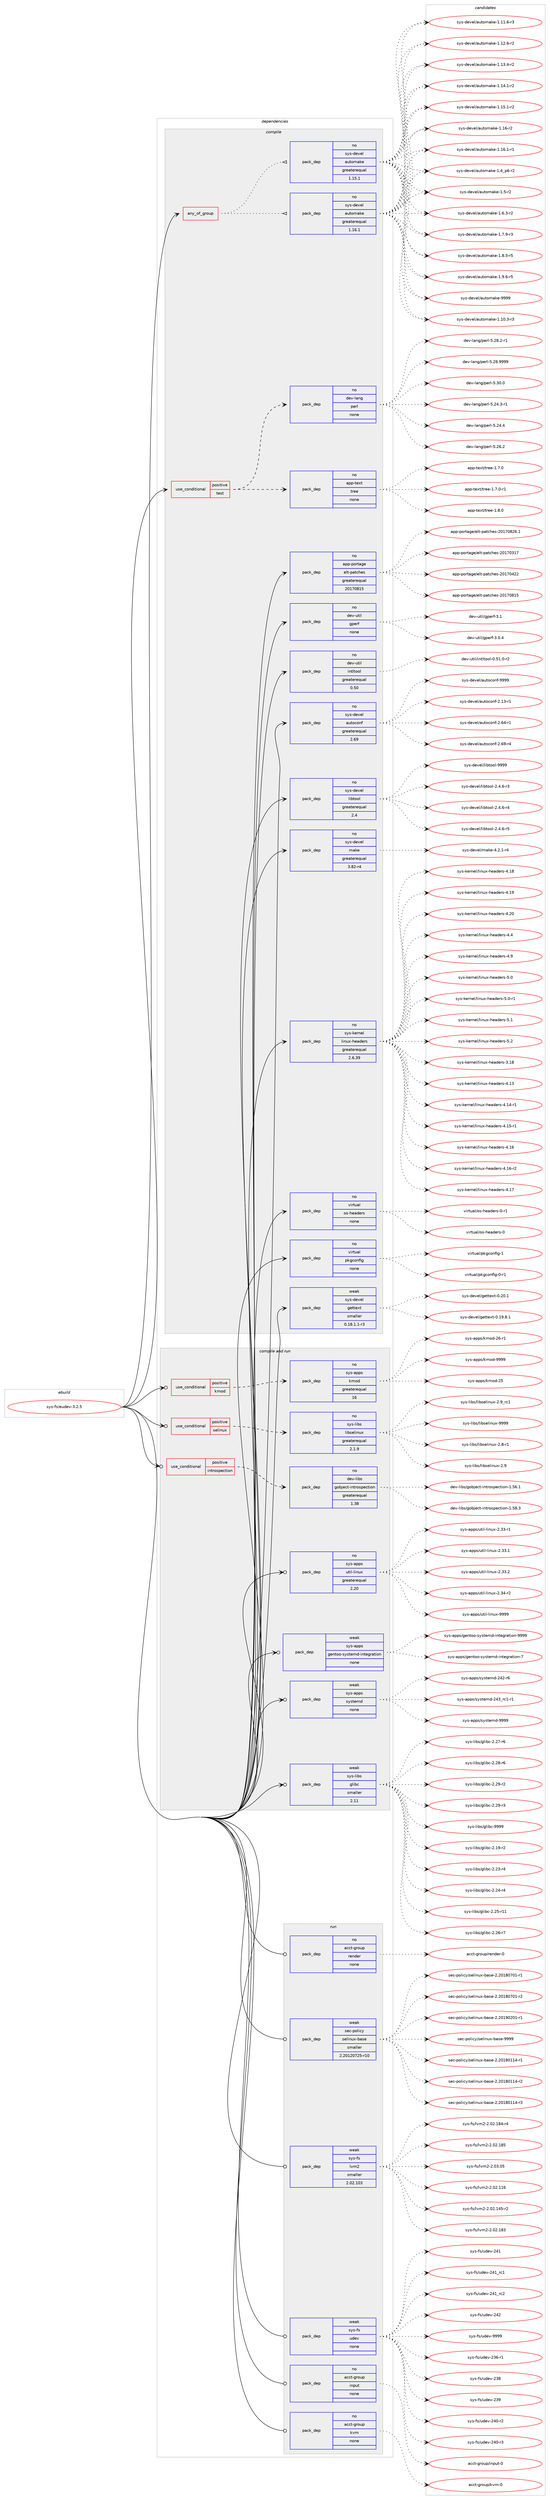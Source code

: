 digraph prolog {

# *************
# Graph options
# *************

newrank=true;
concentrate=true;
compound=true;
graph [rankdir=LR,fontname=Helvetica,fontsize=10,ranksep=1.5];#, ranksep=2.5, nodesep=0.2];
edge  [arrowhead=vee];
node  [fontname=Helvetica,fontsize=10];

# **********
# The ebuild
# **********

subgraph cluster_leftcol {
color=gray;
rank=same;
label=<<i>ebuild</i>>;
id [label="sys-fs/eudev-3.2.5", color=red, width=4, href="../sys-fs/eudev-3.2.5.svg"];
}

# ****************
# The dependencies
# ****************

subgraph cluster_midcol {
color=gray;
label=<<i>dependencies</i>>;
subgraph cluster_compile {
fillcolor="#eeeeee";
style=filled;
label=<<i>compile</i>>;
subgraph any12 {
dependency1023 [label=<<TABLE BORDER="0" CELLBORDER="1" CELLSPACING="0" CELLPADDING="4"><TR><TD CELLPADDING="10">any_of_group</TD></TR></TABLE>>, shape=none, color=red];subgraph pack772 {
dependency1024 [label=<<TABLE BORDER="0" CELLBORDER="1" CELLSPACING="0" CELLPADDING="4" WIDTH="220"><TR><TD ROWSPAN="6" CELLPADDING="30">pack_dep</TD></TR><TR><TD WIDTH="110">no</TD></TR><TR><TD>sys-devel</TD></TR><TR><TD>automake</TD></TR><TR><TD>greaterequal</TD></TR><TR><TD>1.16.1</TD></TR></TABLE>>, shape=none, color=blue];
}
dependency1023:e -> dependency1024:w [weight=20,style="dotted",arrowhead="oinv"];
subgraph pack773 {
dependency1025 [label=<<TABLE BORDER="0" CELLBORDER="1" CELLSPACING="0" CELLPADDING="4" WIDTH="220"><TR><TD ROWSPAN="6" CELLPADDING="30">pack_dep</TD></TR><TR><TD WIDTH="110">no</TD></TR><TR><TD>sys-devel</TD></TR><TR><TD>automake</TD></TR><TR><TD>greaterequal</TD></TR><TR><TD>1.15.1</TD></TR></TABLE>>, shape=none, color=blue];
}
dependency1023:e -> dependency1025:w [weight=20,style="dotted",arrowhead="oinv"];
}
id:e -> dependency1023:w [weight=20,style="solid",arrowhead="vee"];
subgraph cond240 {
dependency1026 [label=<<TABLE BORDER="0" CELLBORDER="1" CELLSPACING="0" CELLPADDING="4"><TR><TD ROWSPAN="3" CELLPADDING="10">use_conditional</TD></TR><TR><TD>positive</TD></TR><TR><TD>test</TD></TR></TABLE>>, shape=none, color=red];
subgraph pack774 {
dependency1027 [label=<<TABLE BORDER="0" CELLBORDER="1" CELLSPACING="0" CELLPADDING="4" WIDTH="220"><TR><TD ROWSPAN="6" CELLPADDING="30">pack_dep</TD></TR><TR><TD WIDTH="110">no</TD></TR><TR><TD>app-text</TD></TR><TR><TD>tree</TD></TR><TR><TD>none</TD></TR><TR><TD></TD></TR></TABLE>>, shape=none, color=blue];
}
dependency1026:e -> dependency1027:w [weight=20,style="dashed",arrowhead="vee"];
subgraph pack775 {
dependency1028 [label=<<TABLE BORDER="0" CELLBORDER="1" CELLSPACING="0" CELLPADDING="4" WIDTH="220"><TR><TD ROWSPAN="6" CELLPADDING="30">pack_dep</TD></TR><TR><TD WIDTH="110">no</TD></TR><TR><TD>dev-lang</TD></TR><TR><TD>perl</TD></TR><TR><TD>none</TD></TR><TR><TD></TD></TR></TABLE>>, shape=none, color=blue];
}
dependency1026:e -> dependency1028:w [weight=20,style="dashed",arrowhead="vee"];
}
id:e -> dependency1026:w [weight=20,style="solid",arrowhead="vee"];
subgraph pack776 {
dependency1029 [label=<<TABLE BORDER="0" CELLBORDER="1" CELLSPACING="0" CELLPADDING="4" WIDTH="220"><TR><TD ROWSPAN="6" CELLPADDING="30">pack_dep</TD></TR><TR><TD WIDTH="110">no</TD></TR><TR><TD>app-portage</TD></TR><TR><TD>elt-patches</TD></TR><TR><TD>greaterequal</TD></TR><TR><TD>20170815</TD></TR></TABLE>>, shape=none, color=blue];
}
id:e -> dependency1029:w [weight=20,style="solid",arrowhead="vee"];
subgraph pack777 {
dependency1030 [label=<<TABLE BORDER="0" CELLBORDER="1" CELLSPACING="0" CELLPADDING="4" WIDTH="220"><TR><TD ROWSPAN="6" CELLPADDING="30">pack_dep</TD></TR><TR><TD WIDTH="110">no</TD></TR><TR><TD>dev-util</TD></TR><TR><TD>gperf</TD></TR><TR><TD>none</TD></TR><TR><TD></TD></TR></TABLE>>, shape=none, color=blue];
}
id:e -> dependency1030:w [weight=20,style="solid",arrowhead="vee"];
subgraph pack778 {
dependency1031 [label=<<TABLE BORDER="0" CELLBORDER="1" CELLSPACING="0" CELLPADDING="4" WIDTH="220"><TR><TD ROWSPAN="6" CELLPADDING="30">pack_dep</TD></TR><TR><TD WIDTH="110">no</TD></TR><TR><TD>dev-util</TD></TR><TR><TD>intltool</TD></TR><TR><TD>greaterequal</TD></TR><TR><TD>0.50</TD></TR></TABLE>>, shape=none, color=blue];
}
id:e -> dependency1031:w [weight=20,style="solid",arrowhead="vee"];
subgraph pack779 {
dependency1032 [label=<<TABLE BORDER="0" CELLBORDER="1" CELLSPACING="0" CELLPADDING="4" WIDTH="220"><TR><TD ROWSPAN="6" CELLPADDING="30">pack_dep</TD></TR><TR><TD WIDTH="110">no</TD></TR><TR><TD>sys-devel</TD></TR><TR><TD>autoconf</TD></TR><TR><TD>greaterequal</TD></TR><TR><TD>2.69</TD></TR></TABLE>>, shape=none, color=blue];
}
id:e -> dependency1032:w [weight=20,style="solid",arrowhead="vee"];
subgraph pack780 {
dependency1033 [label=<<TABLE BORDER="0" CELLBORDER="1" CELLSPACING="0" CELLPADDING="4" WIDTH="220"><TR><TD ROWSPAN="6" CELLPADDING="30">pack_dep</TD></TR><TR><TD WIDTH="110">no</TD></TR><TR><TD>sys-devel</TD></TR><TR><TD>libtool</TD></TR><TR><TD>greaterequal</TD></TR><TR><TD>2.4</TD></TR></TABLE>>, shape=none, color=blue];
}
id:e -> dependency1033:w [weight=20,style="solid",arrowhead="vee"];
subgraph pack781 {
dependency1034 [label=<<TABLE BORDER="0" CELLBORDER="1" CELLSPACING="0" CELLPADDING="4" WIDTH="220"><TR><TD ROWSPAN="6" CELLPADDING="30">pack_dep</TD></TR><TR><TD WIDTH="110">no</TD></TR><TR><TD>sys-devel</TD></TR><TR><TD>make</TD></TR><TR><TD>greaterequal</TD></TR><TR><TD>3.82-r4</TD></TR></TABLE>>, shape=none, color=blue];
}
id:e -> dependency1034:w [weight=20,style="solid",arrowhead="vee"];
subgraph pack782 {
dependency1035 [label=<<TABLE BORDER="0" CELLBORDER="1" CELLSPACING="0" CELLPADDING="4" WIDTH="220"><TR><TD ROWSPAN="6" CELLPADDING="30">pack_dep</TD></TR><TR><TD WIDTH="110">no</TD></TR><TR><TD>sys-kernel</TD></TR><TR><TD>linux-headers</TD></TR><TR><TD>greaterequal</TD></TR><TR><TD>2.6.39</TD></TR></TABLE>>, shape=none, color=blue];
}
id:e -> dependency1035:w [weight=20,style="solid",arrowhead="vee"];
subgraph pack783 {
dependency1036 [label=<<TABLE BORDER="0" CELLBORDER="1" CELLSPACING="0" CELLPADDING="4" WIDTH="220"><TR><TD ROWSPAN="6" CELLPADDING="30">pack_dep</TD></TR><TR><TD WIDTH="110">no</TD></TR><TR><TD>virtual</TD></TR><TR><TD>os-headers</TD></TR><TR><TD>none</TD></TR><TR><TD></TD></TR></TABLE>>, shape=none, color=blue];
}
id:e -> dependency1036:w [weight=20,style="solid",arrowhead="vee"];
subgraph pack784 {
dependency1037 [label=<<TABLE BORDER="0" CELLBORDER="1" CELLSPACING="0" CELLPADDING="4" WIDTH="220"><TR><TD ROWSPAN="6" CELLPADDING="30">pack_dep</TD></TR><TR><TD WIDTH="110">no</TD></TR><TR><TD>virtual</TD></TR><TR><TD>pkgconfig</TD></TR><TR><TD>none</TD></TR><TR><TD></TD></TR></TABLE>>, shape=none, color=blue];
}
id:e -> dependency1037:w [weight=20,style="solid",arrowhead="vee"];
subgraph pack785 {
dependency1038 [label=<<TABLE BORDER="0" CELLBORDER="1" CELLSPACING="0" CELLPADDING="4" WIDTH="220"><TR><TD ROWSPAN="6" CELLPADDING="30">pack_dep</TD></TR><TR><TD WIDTH="110">weak</TD></TR><TR><TD>sys-devel</TD></TR><TR><TD>gettext</TD></TR><TR><TD>smaller</TD></TR><TR><TD>0.18.1.1-r3</TD></TR></TABLE>>, shape=none, color=blue];
}
id:e -> dependency1038:w [weight=20,style="solid",arrowhead="vee"];
}
subgraph cluster_compileandrun {
fillcolor="#eeeeee";
style=filled;
label=<<i>compile and run</i>>;
subgraph cond241 {
dependency1039 [label=<<TABLE BORDER="0" CELLBORDER="1" CELLSPACING="0" CELLPADDING="4"><TR><TD ROWSPAN="3" CELLPADDING="10">use_conditional</TD></TR><TR><TD>positive</TD></TR><TR><TD>introspection</TD></TR></TABLE>>, shape=none, color=red];
subgraph pack786 {
dependency1040 [label=<<TABLE BORDER="0" CELLBORDER="1" CELLSPACING="0" CELLPADDING="4" WIDTH="220"><TR><TD ROWSPAN="6" CELLPADDING="30">pack_dep</TD></TR><TR><TD WIDTH="110">no</TD></TR><TR><TD>dev-libs</TD></TR><TR><TD>gobject-introspection</TD></TR><TR><TD>greaterequal</TD></TR><TR><TD>1.38</TD></TR></TABLE>>, shape=none, color=blue];
}
dependency1039:e -> dependency1040:w [weight=20,style="dashed",arrowhead="vee"];
}
id:e -> dependency1039:w [weight=20,style="solid",arrowhead="odotvee"];
subgraph cond242 {
dependency1041 [label=<<TABLE BORDER="0" CELLBORDER="1" CELLSPACING="0" CELLPADDING="4"><TR><TD ROWSPAN="3" CELLPADDING="10">use_conditional</TD></TR><TR><TD>positive</TD></TR><TR><TD>kmod</TD></TR></TABLE>>, shape=none, color=red];
subgraph pack787 {
dependency1042 [label=<<TABLE BORDER="0" CELLBORDER="1" CELLSPACING="0" CELLPADDING="4" WIDTH="220"><TR><TD ROWSPAN="6" CELLPADDING="30">pack_dep</TD></TR><TR><TD WIDTH="110">no</TD></TR><TR><TD>sys-apps</TD></TR><TR><TD>kmod</TD></TR><TR><TD>greaterequal</TD></TR><TR><TD>16</TD></TR></TABLE>>, shape=none, color=blue];
}
dependency1041:e -> dependency1042:w [weight=20,style="dashed",arrowhead="vee"];
}
id:e -> dependency1041:w [weight=20,style="solid",arrowhead="odotvee"];
subgraph cond243 {
dependency1043 [label=<<TABLE BORDER="0" CELLBORDER="1" CELLSPACING="0" CELLPADDING="4"><TR><TD ROWSPAN="3" CELLPADDING="10">use_conditional</TD></TR><TR><TD>positive</TD></TR><TR><TD>selinux</TD></TR></TABLE>>, shape=none, color=red];
subgraph pack788 {
dependency1044 [label=<<TABLE BORDER="0" CELLBORDER="1" CELLSPACING="0" CELLPADDING="4" WIDTH="220"><TR><TD ROWSPAN="6" CELLPADDING="30">pack_dep</TD></TR><TR><TD WIDTH="110">no</TD></TR><TR><TD>sys-libs</TD></TR><TR><TD>libselinux</TD></TR><TR><TD>greaterequal</TD></TR><TR><TD>2.1.9</TD></TR></TABLE>>, shape=none, color=blue];
}
dependency1043:e -> dependency1044:w [weight=20,style="dashed",arrowhead="vee"];
}
id:e -> dependency1043:w [weight=20,style="solid",arrowhead="odotvee"];
subgraph pack789 {
dependency1045 [label=<<TABLE BORDER="0" CELLBORDER="1" CELLSPACING="0" CELLPADDING="4" WIDTH="220"><TR><TD ROWSPAN="6" CELLPADDING="30">pack_dep</TD></TR><TR><TD WIDTH="110">no</TD></TR><TR><TD>sys-apps</TD></TR><TR><TD>util-linux</TD></TR><TR><TD>greaterequal</TD></TR><TR><TD>2.20</TD></TR></TABLE>>, shape=none, color=blue];
}
id:e -> dependency1045:w [weight=20,style="solid",arrowhead="odotvee"];
subgraph pack790 {
dependency1046 [label=<<TABLE BORDER="0" CELLBORDER="1" CELLSPACING="0" CELLPADDING="4" WIDTH="220"><TR><TD ROWSPAN="6" CELLPADDING="30">pack_dep</TD></TR><TR><TD WIDTH="110">weak</TD></TR><TR><TD>sys-apps</TD></TR><TR><TD>gentoo-systemd-integration</TD></TR><TR><TD>none</TD></TR><TR><TD></TD></TR></TABLE>>, shape=none, color=blue];
}
id:e -> dependency1046:w [weight=20,style="solid",arrowhead="odotvee"];
subgraph pack791 {
dependency1047 [label=<<TABLE BORDER="0" CELLBORDER="1" CELLSPACING="0" CELLPADDING="4" WIDTH="220"><TR><TD ROWSPAN="6" CELLPADDING="30">pack_dep</TD></TR><TR><TD WIDTH="110">weak</TD></TR><TR><TD>sys-apps</TD></TR><TR><TD>systemd</TD></TR><TR><TD>none</TD></TR><TR><TD></TD></TR></TABLE>>, shape=none, color=blue];
}
id:e -> dependency1047:w [weight=20,style="solid",arrowhead="odotvee"];
subgraph pack792 {
dependency1048 [label=<<TABLE BORDER="0" CELLBORDER="1" CELLSPACING="0" CELLPADDING="4" WIDTH="220"><TR><TD ROWSPAN="6" CELLPADDING="30">pack_dep</TD></TR><TR><TD WIDTH="110">weak</TD></TR><TR><TD>sys-libs</TD></TR><TR><TD>glibc</TD></TR><TR><TD>smaller</TD></TR><TR><TD>2.11</TD></TR></TABLE>>, shape=none, color=blue];
}
id:e -> dependency1048:w [weight=20,style="solid",arrowhead="odotvee"];
}
subgraph cluster_run {
fillcolor="#eeeeee";
style=filled;
label=<<i>run</i>>;
subgraph pack793 {
dependency1049 [label=<<TABLE BORDER="0" CELLBORDER="1" CELLSPACING="0" CELLPADDING="4" WIDTH="220"><TR><TD ROWSPAN="6" CELLPADDING="30">pack_dep</TD></TR><TR><TD WIDTH="110">no</TD></TR><TR><TD>acct-group</TD></TR><TR><TD>input</TD></TR><TR><TD>none</TD></TR><TR><TD></TD></TR></TABLE>>, shape=none, color=blue];
}
id:e -> dependency1049:w [weight=20,style="solid",arrowhead="odot"];
subgraph pack794 {
dependency1050 [label=<<TABLE BORDER="0" CELLBORDER="1" CELLSPACING="0" CELLPADDING="4" WIDTH="220"><TR><TD ROWSPAN="6" CELLPADDING="30">pack_dep</TD></TR><TR><TD WIDTH="110">no</TD></TR><TR><TD>acct-group</TD></TR><TR><TD>kvm</TD></TR><TR><TD>none</TD></TR><TR><TD></TD></TR></TABLE>>, shape=none, color=blue];
}
id:e -> dependency1050:w [weight=20,style="solid",arrowhead="odot"];
subgraph pack795 {
dependency1051 [label=<<TABLE BORDER="0" CELLBORDER="1" CELLSPACING="0" CELLPADDING="4" WIDTH="220"><TR><TD ROWSPAN="6" CELLPADDING="30">pack_dep</TD></TR><TR><TD WIDTH="110">no</TD></TR><TR><TD>acct-group</TD></TR><TR><TD>render</TD></TR><TR><TD>none</TD></TR><TR><TD></TD></TR></TABLE>>, shape=none, color=blue];
}
id:e -> dependency1051:w [weight=20,style="solid",arrowhead="odot"];
subgraph pack796 {
dependency1052 [label=<<TABLE BORDER="0" CELLBORDER="1" CELLSPACING="0" CELLPADDING="4" WIDTH="220"><TR><TD ROWSPAN="6" CELLPADDING="30">pack_dep</TD></TR><TR><TD WIDTH="110">weak</TD></TR><TR><TD>sec-policy</TD></TR><TR><TD>selinux-base</TD></TR><TR><TD>smaller</TD></TR><TR><TD>2.20120725-r10</TD></TR></TABLE>>, shape=none, color=blue];
}
id:e -> dependency1052:w [weight=20,style="solid",arrowhead="odot"];
subgraph pack797 {
dependency1053 [label=<<TABLE BORDER="0" CELLBORDER="1" CELLSPACING="0" CELLPADDING="4" WIDTH="220"><TR><TD ROWSPAN="6" CELLPADDING="30">pack_dep</TD></TR><TR><TD WIDTH="110">weak</TD></TR><TR><TD>sys-fs</TD></TR><TR><TD>lvm2</TD></TR><TR><TD>smaller</TD></TR><TR><TD>2.02.103</TD></TR></TABLE>>, shape=none, color=blue];
}
id:e -> dependency1053:w [weight=20,style="solid",arrowhead="odot"];
subgraph pack798 {
dependency1054 [label=<<TABLE BORDER="0" CELLBORDER="1" CELLSPACING="0" CELLPADDING="4" WIDTH="220"><TR><TD ROWSPAN="6" CELLPADDING="30">pack_dep</TD></TR><TR><TD WIDTH="110">weak</TD></TR><TR><TD>sys-fs</TD></TR><TR><TD>udev</TD></TR><TR><TD>none</TD></TR><TR><TD></TD></TR></TABLE>>, shape=none, color=blue];
}
id:e -> dependency1054:w [weight=20,style="solid",arrowhead="odot"];
}
}

# **************
# The candidates
# **************

subgraph cluster_choices {
rank=same;
color=gray;
label=<<i>candidates</i>>;

subgraph choice772 {
color=black;
nodesep=1;
choice11512111545100101118101108479711711611110997107101454946494846514511451 [label="sys-devel/automake-1.10.3-r3", color=red, width=4,href="../sys-devel/automake-1.10.3-r3.svg"];
choice11512111545100101118101108479711711611110997107101454946494946544511451 [label="sys-devel/automake-1.11.6-r3", color=red, width=4,href="../sys-devel/automake-1.11.6-r3.svg"];
choice11512111545100101118101108479711711611110997107101454946495046544511450 [label="sys-devel/automake-1.12.6-r2", color=red, width=4,href="../sys-devel/automake-1.12.6-r2.svg"];
choice11512111545100101118101108479711711611110997107101454946495146524511450 [label="sys-devel/automake-1.13.4-r2", color=red, width=4,href="../sys-devel/automake-1.13.4-r2.svg"];
choice11512111545100101118101108479711711611110997107101454946495246494511450 [label="sys-devel/automake-1.14.1-r2", color=red, width=4,href="../sys-devel/automake-1.14.1-r2.svg"];
choice11512111545100101118101108479711711611110997107101454946495346494511450 [label="sys-devel/automake-1.15.1-r2", color=red, width=4,href="../sys-devel/automake-1.15.1-r2.svg"];
choice1151211154510010111810110847971171161111099710710145494649544511450 [label="sys-devel/automake-1.16-r2", color=red, width=4,href="../sys-devel/automake-1.16-r2.svg"];
choice11512111545100101118101108479711711611110997107101454946495446494511449 [label="sys-devel/automake-1.16.1-r1", color=red, width=4,href="../sys-devel/automake-1.16.1-r1.svg"];
choice115121115451001011181011084797117116111109971071014549465295112544511450 [label="sys-devel/automake-1.4_p6-r2", color=red, width=4,href="../sys-devel/automake-1.4_p6-r2.svg"];
choice11512111545100101118101108479711711611110997107101454946534511450 [label="sys-devel/automake-1.5-r2", color=red, width=4,href="../sys-devel/automake-1.5-r2.svg"];
choice115121115451001011181011084797117116111109971071014549465446514511450 [label="sys-devel/automake-1.6.3-r2", color=red, width=4,href="../sys-devel/automake-1.6.3-r2.svg"];
choice115121115451001011181011084797117116111109971071014549465546574511451 [label="sys-devel/automake-1.7.9-r3", color=red, width=4,href="../sys-devel/automake-1.7.9-r3.svg"];
choice115121115451001011181011084797117116111109971071014549465646534511453 [label="sys-devel/automake-1.8.5-r5", color=red, width=4,href="../sys-devel/automake-1.8.5-r5.svg"];
choice115121115451001011181011084797117116111109971071014549465746544511453 [label="sys-devel/automake-1.9.6-r5", color=red, width=4,href="../sys-devel/automake-1.9.6-r5.svg"];
choice115121115451001011181011084797117116111109971071014557575757 [label="sys-devel/automake-9999", color=red, width=4,href="../sys-devel/automake-9999.svg"];
dependency1024:e -> choice11512111545100101118101108479711711611110997107101454946494846514511451:w [style=dotted,weight="100"];
dependency1024:e -> choice11512111545100101118101108479711711611110997107101454946494946544511451:w [style=dotted,weight="100"];
dependency1024:e -> choice11512111545100101118101108479711711611110997107101454946495046544511450:w [style=dotted,weight="100"];
dependency1024:e -> choice11512111545100101118101108479711711611110997107101454946495146524511450:w [style=dotted,weight="100"];
dependency1024:e -> choice11512111545100101118101108479711711611110997107101454946495246494511450:w [style=dotted,weight="100"];
dependency1024:e -> choice11512111545100101118101108479711711611110997107101454946495346494511450:w [style=dotted,weight="100"];
dependency1024:e -> choice1151211154510010111810110847971171161111099710710145494649544511450:w [style=dotted,weight="100"];
dependency1024:e -> choice11512111545100101118101108479711711611110997107101454946495446494511449:w [style=dotted,weight="100"];
dependency1024:e -> choice115121115451001011181011084797117116111109971071014549465295112544511450:w [style=dotted,weight="100"];
dependency1024:e -> choice11512111545100101118101108479711711611110997107101454946534511450:w [style=dotted,weight="100"];
dependency1024:e -> choice115121115451001011181011084797117116111109971071014549465446514511450:w [style=dotted,weight="100"];
dependency1024:e -> choice115121115451001011181011084797117116111109971071014549465546574511451:w [style=dotted,weight="100"];
dependency1024:e -> choice115121115451001011181011084797117116111109971071014549465646534511453:w [style=dotted,weight="100"];
dependency1024:e -> choice115121115451001011181011084797117116111109971071014549465746544511453:w [style=dotted,weight="100"];
dependency1024:e -> choice115121115451001011181011084797117116111109971071014557575757:w [style=dotted,weight="100"];
}
subgraph choice773 {
color=black;
nodesep=1;
choice11512111545100101118101108479711711611110997107101454946494846514511451 [label="sys-devel/automake-1.10.3-r3", color=red, width=4,href="../sys-devel/automake-1.10.3-r3.svg"];
choice11512111545100101118101108479711711611110997107101454946494946544511451 [label="sys-devel/automake-1.11.6-r3", color=red, width=4,href="../sys-devel/automake-1.11.6-r3.svg"];
choice11512111545100101118101108479711711611110997107101454946495046544511450 [label="sys-devel/automake-1.12.6-r2", color=red, width=4,href="../sys-devel/automake-1.12.6-r2.svg"];
choice11512111545100101118101108479711711611110997107101454946495146524511450 [label="sys-devel/automake-1.13.4-r2", color=red, width=4,href="../sys-devel/automake-1.13.4-r2.svg"];
choice11512111545100101118101108479711711611110997107101454946495246494511450 [label="sys-devel/automake-1.14.1-r2", color=red, width=4,href="../sys-devel/automake-1.14.1-r2.svg"];
choice11512111545100101118101108479711711611110997107101454946495346494511450 [label="sys-devel/automake-1.15.1-r2", color=red, width=4,href="../sys-devel/automake-1.15.1-r2.svg"];
choice1151211154510010111810110847971171161111099710710145494649544511450 [label="sys-devel/automake-1.16-r2", color=red, width=4,href="../sys-devel/automake-1.16-r2.svg"];
choice11512111545100101118101108479711711611110997107101454946495446494511449 [label="sys-devel/automake-1.16.1-r1", color=red, width=4,href="../sys-devel/automake-1.16.1-r1.svg"];
choice115121115451001011181011084797117116111109971071014549465295112544511450 [label="sys-devel/automake-1.4_p6-r2", color=red, width=4,href="../sys-devel/automake-1.4_p6-r2.svg"];
choice11512111545100101118101108479711711611110997107101454946534511450 [label="sys-devel/automake-1.5-r2", color=red, width=4,href="../sys-devel/automake-1.5-r2.svg"];
choice115121115451001011181011084797117116111109971071014549465446514511450 [label="sys-devel/automake-1.6.3-r2", color=red, width=4,href="../sys-devel/automake-1.6.3-r2.svg"];
choice115121115451001011181011084797117116111109971071014549465546574511451 [label="sys-devel/automake-1.7.9-r3", color=red, width=4,href="../sys-devel/automake-1.7.9-r3.svg"];
choice115121115451001011181011084797117116111109971071014549465646534511453 [label="sys-devel/automake-1.8.5-r5", color=red, width=4,href="../sys-devel/automake-1.8.5-r5.svg"];
choice115121115451001011181011084797117116111109971071014549465746544511453 [label="sys-devel/automake-1.9.6-r5", color=red, width=4,href="../sys-devel/automake-1.9.6-r5.svg"];
choice115121115451001011181011084797117116111109971071014557575757 [label="sys-devel/automake-9999", color=red, width=4,href="../sys-devel/automake-9999.svg"];
dependency1025:e -> choice11512111545100101118101108479711711611110997107101454946494846514511451:w [style=dotted,weight="100"];
dependency1025:e -> choice11512111545100101118101108479711711611110997107101454946494946544511451:w [style=dotted,weight="100"];
dependency1025:e -> choice11512111545100101118101108479711711611110997107101454946495046544511450:w [style=dotted,weight="100"];
dependency1025:e -> choice11512111545100101118101108479711711611110997107101454946495146524511450:w [style=dotted,weight="100"];
dependency1025:e -> choice11512111545100101118101108479711711611110997107101454946495246494511450:w [style=dotted,weight="100"];
dependency1025:e -> choice11512111545100101118101108479711711611110997107101454946495346494511450:w [style=dotted,weight="100"];
dependency1025:e -> choice1151211154510010111810110847971171161111099710710145494649544511450:w [style=dotted,weight="100"];
dependency1025:e -> choice11512111545100101118101108479711711611110997107101454946495446494511449:w [style=dotted,weight="100"];
dependency1025:e -> choice115121115451001011181011084797117116111109971071014549465295112544511450:w [style=dotted,weight="100"];
dependency1025:e -> choice11512111545100101118101108479711711611110997107101454946534511450:w [style=dotted,weight="100"];
dependency1025:e -> choice115121115451001011181011084797117116111109971071014549465446514511450:w [style=dotted,weight="100"];
dependency1025:e -> choice115121115451001011181011084797117116111109971071014549465546574511451:w [style=dotted,weight="100"];
dependency1025:e -> choice115121115451001011181011084797117116111109971071014549465646534511453:w [style=dotted,weight="100"];
dependency1025:e -> choice115121115451001011181011084797117116111109971071014549465746544511453:w [style=dotted,weight="100"];
dependency1025:e -> choice115121115451001011181011084797117116111109971071014557575757:w [style=dotted,weight="100"];
}
subgraph choice774 {
color=black;
nodesep=1;
choice971121124511610112011647116114101101454946554648 [label="app-text/tree-1.7.0", color=red, width=4,href="../app-text/tree-1.7.0.svg"];
choice9711211245116101120116471161141011014549465546484511449 [label="app-text/tree-1.7.0-r1", color=red, width=4,href="../app-text/tree-1.7.0-r1.svg"];
choice971121124511610112011647116114101101454946564648 [label="app-text/tree-1.8.0", color=red, width=4,href="../app-text/tree-1.8.0.svg"];
dependency1027:e -> choice971121124511610112011647116114101101454946554648:w [style=dotted,weight="100"];
dependency1027:e -> choice9711211245116101120116471161141011014549465546484511449:w [style=dotted,weight="100"];
dependency1027:e -> choice971121124511610112011647116114101101454946564648:w [style=dotted,weight="100"];
}
subgraph choice775 {
color=black;
nodesep=1;
choice100101118451089711010347112101114108455346505246514511449 [label="dev-lang/perl-5.24.3-r1", color=red, width=4,href="../dev-lang/perl-5.24.3-r1.svg"];
choice10010111845108971101034711210111410845534650524652 [label="dev-lang/perl-5.24.4", color=red, width=4,href="../dev-lang/perl-5.24.4.svg"];
choice10010111845108971101034711210111410845534650544650 [label="dev-lang/perl-5.26.2", color=red, width=4,href="../dev-lang/perl-5.26.2.svg"];
choice100101118451089711010347112101114108455346505646504511449 [label="dev-lang/perl-5.28.2-r1", color=red, width=4,href="../dev-lang/perl-5.28.2-r1.svg"];
choice10010111845108971101034711210111410845534650564657575757 [label="dev-lang/perl-5.28.9999", color=red, width=4,href="../dev-lang/perl-5.28.9999.svg"];
choice10010111845108971101034711210111410845534651484648 [label="dev-lang/perl-5.30.0", color=red, width=4,href="../dev-lang/perl-5.30.0.svg"];
dependency1028:e -> choice100101118451089711010347112101114108455346505246514511449:w [style=dotted,weight="100"];
dependency1028:e -> choice10010111845108971101034711210111410845534650524652:w [style=dotted,weight="100"];
dependency1028:e -> choice10010111845108971101034711210111410845534650544650:w [style=dotted,weight="100"];
dependency1028:e -> choice100101118451089711010347112101114108455346505646504511449:w [style=dotted,weight="100"];
dependency1028:e -> choice10010111845108971101034711210111410845534650564657575757:w [style=dotted,weight="100"];
dependency1028:e -> choice10010111845108971101034711210111410845534651484648:w [style=dotted,weight="100"];
}
subgraph choice776 {
color=black;
nodesep=1;
choice97112112451121111141169710310147101108116451129711699104101115455048495548514955 [label="app-portage/elt-patches-20170317", color=red, width=4,href="../app-portage/elt-patches-20170317.svg"];
choice97112112451121111141169710310147101108116451129711699104101115455048495548525050 [label="app-portage/elt-patches-20170422", color=red, width=4,href="../app-portage/elt-patches-20170422.svg"];
choice97112112451121111141169710310147101108116451129711699104101115455048495548564953 [label="app-portage/elt-patches-20170815", color=red, width=4,href="../app-portage/elt-patches-20170815.svg"];
choice971121124511211111411697103101471011081164511297116991041011154550484955485650544649 [label="app-portage/elt-patches-20170826.1", color=red, width=4,href="../app-portage/elt-patches-20170826.1.svg"];
dependency1029:e -> choice97112112451121111141169710310147101108116451129711699104101115455048495548514955:w [style=dotted,weight="100"];
dependency1029:e -> choice97112112451121111141169710310147101108116451129711699104101115455048495548525050:w [style=dotted,weight="100"];
dependency1029:e -> choice97112112451121111141169710310147101108116451129711699104101115455048495548564953:w [style=dotted,weight="100"];
dependency1029:e -> choice971121124511211111411697103101471011081164511297116991041011154550484955485650544649:w [style=dotted,weight="100"];
}
subgraph choice777 {
color=black;
nodesep=1;
choice1001011184511711610510847103112101114102455146484652 [label="dev-util/gperf-3.0.4", color=red, width=4,href="../dev-util/gperf-3.0.4.svg"];
choice100101118451171161051084710311210111410245514649 [label="dev-util/gperf-3.1", color=red, width=4,href="../dev-util/gperf-3.1.svg"];
dependency1030:e -> choice1001011184511711610510847103112101114102455146484652:w [style=dotted,weight="100"];
dependency1030:e -> choice100101118451171161051084710311210111410245514649:w [style=dotted,weight="100"];
}
subgraph choice778 {
color=black;
nodesep=1;
choice1001011184511711610510847105110116108116111111108454846534946484511450 [label="dev-util/intltool-0.51.0-r2", color=red, width=4,href="../dev-util/intltool-0.51.0-r2.svg"];
dependency1031:e -> choice1001011184511711610510847105110116108116111111108454846534946484511450:w [style=dotted,weight="100"];
}
subgraph choice779 {
color=black;
nodesep=1;
choice1151211154510010111810110847971171161119911111010245504649514511449 [label="sys-devel/autoconf-2.13-r1", color=red, width=4,href="../sys-devel/autoconf-2.13-r1.svg"];
choice1151211154510010111810110847971171161119911111010245504654524511449 [label="sys-devel/autoconf-2.64-r1", color=red, width=4,href="../sys-devel/autoconf-2.64-r1.svg"];
choice1151211154510010111810110847971171161119911111010245504654574511452 [label="sys-devel/autoconf-2.69-r4", color=red, width=4,href="../sys-devel/autoconf-2.69-r4.svg"];
choice115121115451001011181011084797117116111991111101024557575757 [label="sys-devel/autoconf-9999", color=red, width=4,href="../sys-devel/autoconf-9999.svg"];
dependency1032:e -> choice1151211154510010111810110847971171161119911111010245504649514511449:w [style=dotted,weight="100"];
dependency1032:e -> choice1151211154510010111810110847971171161119911111010245504654524511449:w [style=dotted,weight="100"];
dependency1032:e -> choice1151211154510010111810110847971171161119911111010245504654574511452:w [style=dotted,weight="100"];
dependency1032:e -> choice115121115451001011181011084797117116111991111101024557575757:w [style=dotted,weight="100"];
}
subgraph choice780 {
color=black;
nodesep=1;
choice1151211154510010111810110847108105981161111111084550465246544511451 [label="sys-devel/libtool-2.4.6-r3", color=red, width=4,href="../sys-devel/libtool-2.4.6-r3.svg"];
choice1151211154510010111810110847108105981161111111084550465246544511452 [label="sys-devel/libtool-2.4.6-r4", color=red, width=4,href="../sys-devel/libtool-2.4.6-r4.svg"];
choice1151211154510010111810110847108105981161111111084550465246544511453 [label="sys-devel/libtool-2.4.6-r5", color=red, width=4,href="../sys-devel/libtool-2.4.6-r5.svg"];
choice1151211154510010111810110847108105981161111111084557575757 [label="sys-devel/libtool-9999", color=red, width=4,href="../sys-devel/libtool-9999.svg"];
dependency1033:e -> choice1151211154510010111810110847108105981161111111084550465246544511451:w [style=dotted,weight="100"];
dependency1033:e -> choice1151211154510010111810110847108105981161111111084550465246544511452:w [style=dotted,weight="100"];
dependency1033:e -> choice1151211154510010111810110847108105981161111111084550465246544511453:w [style=dotted,weight="100"];
dependency1033:e -> choice1151211154510010111810110847108105981161111111084557575757:w [style=dotted,weight="100"];
}
subgraph choice781 {
color=black;
nodesep=1;
choice1151211154510010111810110847109971071014552465046494511452 [label="sys-devel/make-4.2.1-r4", color=red, width=4,href="../sys-devel/make-4.2.1-r4.svg"];
dependency1034:e -> choice1151211154510010111810110847109971071014552465046494511452:w [style=dotted,weight="100"];
}
subgraph choice782 {
color=black;
nodesep=1;
choice115121115451071011141101011084710810511011712045104101971001011141154551464956 [label="sys-kernel/linux-headers-3.18", color=red, width=4,href="../sys-kernel/linux-headers-3.18.svg"];
choice115121115451071011141101011084710810511011712045104101971001011141154552464951 [label="sys-kernel/linux-headers-4.13", color=red, width=4,href="../sys-kernel/linux-headers-4.13.svg"];
choice1151211154510710111411010110847108105110117120451041019710010111411545524649524511449 [label="sys-kernel/linux-headers-4.14-r1", color=red, width=4,href="../sys-kernel/linux-headers-4.14-r1.svg"];
choice1151211154510710111411010110847108105110117120451041019710010111411545524649534511449 [label="sys-kernel/linux-headers-4.15-r1", color=red, width=4,href="../sys-kernel/linux-headers-4.15-r1.svg"];
choice115121115451071011141101011084710810511011712045104101971001011141154552464954 [label="sys-kernel/linux-headers-4.16", color=red, width=4,href="../sys-kernel/linux-headers-4.16.svg"];
choice1151211154510710111411010110847108105110117120451041019710010111411545524649544511450 [label="sys-kernel/linux-headers-4.16-r2", color=red, width=4,href="../sys-kernel/linux-headers-4.16-r2.svg"];
choice115121115451071011141101011084710810511011712045104101971001011141154552464955 [label="sys-kernel/linux-headers-4.17", color=red, width=4,href="../sys-kernel/linux-headers-4.17.svg"];
choice115121115451071011141101011084710810511011712045104101971001011141154552464956 [label="sys-kernel/linux-headers-4.18", color=red, width=4,href="../sys-kernel/linux-headers-4.18.svg"];
choice115121115451071011141101011084710810511011712045104101971001011141154552464957 [label="sys-kernel/linux-headers-4.19", color=red, width=4,href="../sys-kernel/linux-headers-4.19.svg"];
choice115121115451071011141101011084710810511011712045104101971001011141154552465048 [label="sys-kernel/linux-headers-4.20", color=red, width=4,href="../sys-kernel/linux-headers-4.20.svg"];
choice1151211154510710111411010110847108105110117120451041019710010111411545524652 [label="sys-kernel/linux-headers-4.4", color=red, width=4,href="../sys-kernel/linux-headers-4.4.svg"];
choice1151211154510710111411010110847108105110117120451041019710010111411545524657 [label="sys-kernel/linux-headers-4.9", color=red, width=4,href="../sys-kernel/linux-headers-4.9.svg"];
choice1151211154510710111411010110847108105110117120451041019710010111411545534648 [label="sys-kernel/linux-headers-5.0", color=red, width=4,href="../sys-kernel/linux-headers-5.0.svg"];
choice11512111545107101114110101108471081051101171204510410197100101114115455346484511449 [label="sys-kernel/linux-headers-5.0-r1", color=red, width=4,href="../sys-kernel/linux-headers-5.0-r1.svg"];
choice1151211154510710111411010110847108105110117120451041019710010111411545534649 [label="sys-kernel/linux-headers-5.1", color=red, width=4,href="../sys-kernel/linux-headers-5.1.svg"];
choice1151211154510710111411010110847108105110117120451041019710010111411545534650 [label="sys-kernel/linux-headers-5.2", color=red, width=4,href="../sys-kernel/linux-headers-5.2.svg"];
dependency1035:e -> choice115121115451071011141101011084710810511011712045104101971001011141154551464956:w [style=dotted,weight="100"];
dependency1035:e -> choice115121115451071011141101011084710810511011712045104101971001011141154552464951:w [style=dotted,weight="100"];
dependency1035:e -> choice1151211154510710111411010110847108105110117120451041019710010111411545524649524511449:w [style=dotted,weight="100"];
dependency1035:e -> choice1151211154510710111411010110847108105110117120451041019710010111411545524649534511449:w [style=dotted,weight="100"];
dependency1035:e -> choice115121115451071011141101011084710810511011712045104101971001011141154552464954:w [style=dotted,weight="100"];
dependency1035:e -> choice1151211154510710111411010110847108105110117120451041019710010111411545524649544511450:w [style=dotted,weight="100"];
dependency1035:e -> choice115121115451071011141101011084710810511011712045104101971001011141154552464955:w [style=dotted,weight="100"];
dependency1035:e -> choice115121115451071011141101011084710810511011712045104101971001011141154552464956:w [style=dotted,weight="100"];
dependency1035:e -> choice115121115451071011141101011084710810511011712045104101971001011141154552464957:w [style=dotted,weight="100"];
dependency1035:e -> choice115121115451071011141101011084710810511011712045104101971001011141154552465048:w [style=dotted,weight="100"];
dependency1035:e -> choice1151211154510710111411010110847108105110117120451041019710010111411545524652:w [style=dotted,weight="100"];
dependency1035:e -> choice1151211154510710111411010110847108105110117120451041019710010111411545524657:w [style=dotted,weight="100"];
dependency1035:e -> choice1151211154510710111411010110847108105110117120451041019710010111411545534648:w [style=dotted,weight="100"];
dependency1035:e -> choice11512111545107101114110101108471081051101171204510410197100101114115455346484511449:w [style=dotted,weight="100"];
dependency1035:e -> choice1151211154510710111411010110847108105110117120451041019710010111411545534649:w [style=dotted,weight="100"];
dependency1035:e -> choice1151211154510710111411010110847108105110117120451041019710010111411545534650:w [style=dotted,weight="100"];
}
subgraph choice783 {
color=black;
nodesep=1;
choice118105114116117971084711111545104101971001011141154548 [label="virtual/os-headers-0", color=red, width=4,href="../virtual/os-headers-0.svg"];
choice1181051141161179710847111115451041019710010111411545484511449 [label="virtual/os-headers-0-r1", color=red, width=4,href="../virtual/os-headers-0-r1.svg"];
dependency1036:e -> choice118105114116117971084711111545104101971001011141154548:w [style=dotted,weight="100"];
dependency1036:e -> choice1181051141161179710847111115451041019710010111411545484511449:w [style=dotted,weight="100"];
}
subgraph choice784 {
color=black;
nodesep=1;
choice11810511411611797108471121071039911111010210510345484511449 [label="virtual/pkgconfig-0-r1", color=red, width=4,href="../virtual/pkgconfig-0-r1.svg"];
choice1181051141161179710847112107103991111101021051034549 [label="virtual/pkgconfig-1", color=red, width=4,href="../virtual/pkgconfig-1.svg"];
dependency1037:e -> choice11810511411611797108471121071039911111010210510345484511449:w [style=dotted,weight="100"];
dependency1037:e -> choice1181051141161179710847112107103991111101021051034549:w [style=dotted,weight="100"];
}
subgraph choice785 {
color=black;
nodesep=1;
choice1151211154510010111810110847103101116116101120116454846495746564649 [label="sys-devel/gettext-0.19.8.1", color=red, width=4,href="../sys-devel/gettext-0.19.8.1.svg"];
choice115121115451001011181011084710310111611610112011645484650484649 [label="sys-devel/gettext-0.20.1", color=red, width=4,href="../sys-devel/gettext-0.20.1.svg"];
dependency1038:e -> choice1151211154510010111810110847103101116116101120116454846495746564649:w [style=dotted,weight="100"];
dependency1038:e -> choice115121115451001011181011084710310111611610112011645484650484649:w [style=dotted,weight="100"];
}
subgraph choice786 {
color=black;
nodesep=1;
choice1001011184510810598115471031119810610199116451051101161141111151121019911610511111045494653544649 [label="dev-libs/gobject-introspection-1.56.1", color=red, width=4,href="../dev-libs/gobject-introspection-1.56.1.svg"];
choice1001011184510810598115471031119810610199116451051101161141111151121019911610511111045494653564651 [label="dev-libs/gobject-introspection-1.58.3", color=red, width=4,href="../dev-libs/gobject-introspection-1.58.3.svg"];
dependency1040:e -> choice1001011184510810598115471031119810610199116451051101161141111151121019911610511111045494653544649:w [style=dotted,weight="100"];
dependency1040:e -> choice1001011184510810598115471031119810610199116451051101161141111151121019911610511111045494653564651:w [style=dotted,weight="100"];
}
subgraph choice787 {
color=black;
nodesep=1;
choice115121115459711211211547107109111100455053 [label="sys-apps/kmod-25", color=red, width=4,href="../sys-apps/kmod-25.svg"];
choice1151211154597112112115471071091111004550544511449 [label="sys-apps/kmod-26-r1", color=red, width=4,href="../sys-apps/kmod-26-r1.svg"];
choice1151211154597112112115471071091111004557575757 [label="sys-apps/kmod-9999", color=red, width=4,href="../sys-apps/kmod-9999.svg"];
dependency1042:e -> choice115121115459711211211547107109111100455053:w [style=dotted,weight="100"];
dependency1042:e -> choice1151211154597112112115471071091111004550544511449:w [style=dotted,weight="100"];
dependency1042:e -> choice1151211154597112112115471071091111004557575757:w [style=dotted,weight="100"];
}
subgraph choice788 {
color=black;
nodesep=1;
choice11512111545108105981154710810598115101108105110117120455046564511449 [label="sys-libs/libselinux-2.8-r1", color=red, width=4,href="../sys-libs/libselinux-2.8-r1.svg"];
choice1151211154510810598115471081059811510110810511011712045504657 [label="sys-libs/libselinux-2.9", color=red, width=4,href="../sys-libs/libselinux-2.9.svg"];
choice1151211154510810598115471081059811510110810511011712045504657951149949 [label="sys-libs/libselinux-2.9_rc1", color=red, width=4,href="../sys-libs/libselinux-2.9_rc1.svg"];
choice115121115451081059811547108105981151011081051101171204557575757 [label="sys-libs/libselinux-9999", color=red, width=4,href="../sys-libs/libselinux-9999.svg"];
dependency1044:e -> choice11512111545108105981154710810598115101108105110117120455046564511449:w [style=dotted,weight="100"];
dependency1044:e -> choice1151211154510810598115471081059811510110810511011712045504657:w [style=dotted,weight="100"];
dependency1044:e -> choice1151211154510810598115471081059811510110810511011712045504657951149949:w [style=dotted,weight="100"];
dependency1044:e -> choice115121115451081059811547108105981151011081051101171204557575757:w [style=dotted,weight="100"];
}
subgraph choice789 {
color=black;
nodesep=1;
choice1151211154597112112115471171161051084510810511011712045504651514511449 [label="sys-apps/util-linux-2.33-r1", color=red, width=4,href="../sys-apps/util-linux-2.33-r1.svg"];
choice1151211154597112112115471171161051084510810511011712045504651514649 [label="sys-apps/util-linux-2.33.1", color=red, width=4,href="../sys-apps/util-linux-2.33.1.svg"];
choice1151211154597112112115471171161051084510810511011712045504651514650 [label="sys-apps/util-linux-2.33.2", color=red, width=4,href="../sys-apps/util-linux-2.33.2.svg"];
choice1151211154597112112115471171161051084510810511011712045504651524511450 [label="sys-apps/util-linux-2.34-r2", color=red, width=4,href="../sys-apps/util-linux-2.34-r2.svg"];
choice115121115459711211211547117116105108451081051101171204557575757 [label="sys-apps/util-linux-9999", color=red, width=4,href="../sys-apps/util-linux-9999.svg"];
dependency1045:e -> choice1151211154597112112115471171161051084510810511011712045504651514511449:w [style=dotted,weight="100"];
dependency1045:e -> choice1151211154597112112115471171161051084510810511011712045504651514649:w [style=dotted,weight="100"];
dependency1045:e -> choice1151211154597112112115471171161051084510810511011712045504651514650:w [style=dotted,weight="100"];
dependency1045:e -> choice1151211154597112112115471171161051084510810511011712045504651524511450:w [style=dotted,weight="100"];
dependency1045:e -> choice115121115459711211211547117116105108451081051101171204557575757:w [style=dotted,weight="100"];
}
subgraph choice790 {
color=black;
nodesep=1;
choice1151211154597112112115471031011101161111114511512111511610110910045105110116101103114971161051111104555 [label="sys-apps/gentoo-systemd-integration-7", color=red, width=4,href="../sys-apps/gentoo-systemd-integration-7.svg"];
choice1151211154597112112115471031011101161111114511512111511610110910045105110116101103114971161051111104557575757 [label="sys-apps/gentoo-systemd-integration-9999", color=red, width=4,href="../sys-apps/gentoo-systemd-integration-9999.svg"];
dependency1046:e -> choice1151211154597112112115471031011101161111114511512111511610110910045105110116101103114971161051111104555:w [style=dotted,weight="100"];
dependency1046:e -> choice1151211154597112112115471031011101161111114511512111511610110910045105110116101103114971161051111104557575757:w [style=dotted,weight="100"];
}
subgraph choice791 {
color=black;
nodesep=1;
choice115121115459711211211547115121115116101109100455052504511454 [label="sys-apps/systemd-242-r6", color=red, width=4,href="../sys-apps/systemd-242-r6.svg"];
choice115121115459711211211547115121115116101109100455052519511499494511449 [label="sys-apps/systemd-243_rc1-r1", color=red, width=4,href="../sys-apps/systemd-243_rc1-r1.svg"];
choice1151211154597112112115471151211151161011091004557575757 [label="sys-apps/systemd-9999", color=red, width=4,href="../sys-apps/systemd-9999.svg"];
dependency1047:e -> choice115121115459711211211547115121115116101109100455052504511454:w [style=dotted,weight="100"];
dependency1047:e -> choice115121115459711211211547115121115116101109100455052519511499494511449:w [style=dotted,weight="100"];
dependency1047:e -> choice1151211154597112112115471151211151161011091004557575757:w [style=dotted,weight="100"];
}
subgraph choice792 {
color=black;
nodesep=1;
choice115121115451081059811547103108105989945504649574511450 [label="sys-libs/glibc-2.19-r2", color=red, width=4,href="../sys-libs/glibc-2.19-r2.svg"];
choice115121115451081059811547103108105989945504650514511452 [label="sys-libs/glibc-2.23-r4", color=red, width=4,href="../sys-libs/glibc-2.23-r4.svg"];
choice115121115451081059811547103108105989945504650524511452 [label="sys-libs/glibc-2.24-r4", color=red, width=4,href="../sys-libs/glibc-2.24-r4.svg"];
choice11512111545108105981154710310810598994550465053451144949 [label="sys-libs/glibc-2.25-r11", color=red, width=4,href="../sys-libs/glibc-2.25-r11.svg"];
choice115121115451081059811547103108105989945504650544511455 [label="sys-libs/glibc-2.26-r7", color=red, width=4,href="../sys-libs/glibc-2.26-r7.svg"];
choice115121115451081059811547103108105989945504650554511454 [label="sys-libs/glibc-2.27-r6", color=red, width=4,href="../sys-libs/glibc-2.27-r6.svg"];
choice115121115451081059811547103108105989945504650564511454 [label="sys-libs/glibc-2.28-r6", color=red, width=4,href="../sys-libs/glibc-2.28-r6.svg"];
choice115121115451081059811547103108105989945504650574511450 [label="sys-libs/glibc-2.29-r2", color=red, width=4,href="../sys-libs/glibc-2.29-r2.svg"];
choice115121115451081059811547103108105989945504650574511451 [label="sys-libs/glibc-2.29-r3", color=red, width=4,href="../sys-libs/glibc-2.29-r3.svg"];
choice11512111545108105981154710310810598994557575757 [label="sys-libs/glibc-9999", color=red, width=4,href="../sys-libs/glibc-9999.svg"];
dependency1048:e -> choice115121115451081059811547103108105989945504649574511450:w [style=dotted,weight="100"];
dependency1048:e -> choice115121115451081059811547103108105989945504650514511452:w [style=dotted,weight="100"];
dependency1048:e -> choice115121115451081059811547103108105989945504650524511452:w [style=dotted,weight="100"];
dependency1048:e -> choice11512111545108105981154710310810598994550465053451144949:w [style=dotted,weight="100"];
dependency1048:e -> choice115121115451081059811547103108105989945504650544511455:w [style=dotted,weight="100"];
dependency1048:e -> choice115121115451081059811547103108105989945504650554511454:w [style=dotted,weight="100"];
dependency1048:e -> choice115121115451081059811547103108105989945504650564511454:w [style=dotted,weight="100"];
dependency1048:e -> choice115121115451081059811547103108105989945504650574511450:w [style=dotted,weight="100"];
dependency1048:e -> choice115121115451081059811547103108105989945504650574511451:w [style=dotted,weight="100"];
dependency1048:e -> choice11512111545108105981154710310810598994557575757:w [style=dotted,weight="100"];
}
subgraph choice793 {
color=black;
nodesep=1;
choice97999911645103114111117112471051101121171164548 [label="acct-group/input-0", color=red, width=4,href="../acct-group/input-0.svg"];
dependency1049:e -> choice97999911645103114111117112471051101121171164548:w [style=dotted,weight="100"];
}
subgraph choice794 {
color=black;
nodesep=1;
choice97999911645103114111117112471071181094548 [label="acct-group/kvm-0", color=red, width=4,href="../acct-group/kvm-0.svg"];
dependency1050:e -> choice97999911645103114111117112471071181094548:w [style=dotted,weight="100"];
}
subgraph choice795 {
color=black;
nodesep=1;
choice97999911645103114111117112471141011101001011144548 [label="acct-group/render-0", color=red, width=4,href="../acct-group/render-0.svg"];
dependency1051:e -> choice97999911645103114111117112471141011101001011144548:w [style=dotted,weight="100"];
}
subgraph choice796 {
color=black;
nodesep=1;
choice1151019945112111108105991214711510110810511011712045989711510145504650484956484949524511449 [label="sec-policy/selinux-base-2.20180114-r1", color=red, width=4,href="../sec-policy/selinux-base-2.20180114-r1.svg"];
choice1151019945112111108105991214711510110810511011712045989711510145504650484956484949524511450 [label="sec-policy/selinux-base-2.20180114-r2", color=red, width=4,href="../sec-policy/selinux-base-2.20180114-r2.svg"];
choice1151019945112111108105991214711510110810511011712045989711510145504650484956484949524511451 [label="sec-policy/selinux-base-2.20180114-r3", color=red, width=4,href="../sec-policy/selinux-base-2.20180114-r3.svg"];
choice1151019945112111108105991214711510110810511011712045989711510145504650484956485548494511449 [label="sec-policy/selinux-base-2.20180701-r1", color=red, width=4,href="../sec-policy/selinux-base-2.20180701-r1.svg"];
choice1151019945112111108105991214711510110810511011712045989711510145504650484956485548494511450 [label="sec-policy/selinux-base-2.20180701-r2", color=red, width=4,href="../sec-policy/selinux-base-2.20180701-r2.svg"];
choice1151019945112111108105991214711510110810511011712045989711510145504650484957485048494511449 [label="sec-policy/selinux-base-2.20190201-r1", color=red, width=4,href="../sec-policy/selinux-base-2.20190201-r1.svg"];
choice115101994511211110810599121471151011081051101171204598971151014557575757 [label="sec-policy/selinux-base-9999", color=red, width=4,href="../sec-policy/selinux-base-9999.svg"];
dependency1052:e -> choice1151019945112111108105991214711510110810511011712045989711510145504650484956484949524511449:w [style=dotted,weight="100"];
dependency1052:e -> choice1151019945112111108105991214711510110810511011712045989711510145504650484956484949524511450:w [style=dotted,weight="100"];
dependency1052:e -> choice1151019945112111108105991214711510110810511011712045989711510145504650484956484949524511451:w [style=dotted,weight="100"];
dependency1052:e -> choice1151019945112111108105991214711510110810511011712045989711510145504650484956485548494511449:w [style=dotted,weight="100"];
dependency1052:e -> choice1151019945112111108105991214711510110810511011712045989711510145504650484956485548494511450:w [style=dotted,weight="100"];
dependency1052:e -> choice1151019945112111108105991214711510110810511011712045989711510145504650484957485048494511449:w [style=dotted,weight="100"];
dependency1052:e -> choice115101994511211110810599121471151011081051101171204598971151014557575757:w [style=dotted,weight="100"];
}
subgraph choice797 {
color=black;
nodesep=1;
choice115121115451021154710811810950455046485046494954 [label="sys-fs/lvm2-2.02.116", color=red, width=4,href="../sys-fs/lvm2-2.02.116.svg"];
choice1151211154510211547108118109504550464850464952534511450 [label="sys-fs/lvm2-2.02.145-r2", color=red, width=4,href="../sys-fs/lvm2-2.02.145-r2.svg"];
choice115121115451021154710811810950455046485046495651 [label="sys-fs/lvm2-2.02.183", color=red, width=4,href="../sys-fs/lvm2-2.02.183.svg"];
choice1151211154510211547108118109504550464850464956524511452 [label="sys-fs/lvm2-2.02.184-r4", color=red, width=4,href="../sys-fs/lvm2-2.02.184-r4.svg"];
choice115121115451021154710811810950455046485046495653 [label="sys-fs/lvm2-2.02.185", color=red, width=4,href="../sys-fs/lvm2-2.02.185.svg"];
choice1151211154510211547108118109504550464851464853 [label="sys-fs/lvm2-2.03.05", color=red, width=4,href="../sys-fs/lvm2-2.03.05.svg"];
dependency1053:e -> choice115121115451021154710811810950455046485046494954:w [style=dotted,weight="100"];
dependency1053:e -> choice1151211154510211547108118109504550464850464952534511450:w [style=dotted,weight="100"];
dependency1053:e -> choice115121115451021154710811810950455046485046495651:w [style=dotted,weight="100"];
dependency1053:e -> choice1151211154510211547108118109504550464850464956524511452:w [style=dotted,weight="100"];
dependency1053:e -> choice115121115451021154710811810950455046485046495653:w [style=dotted,weight="100"];
dependency1053:e -> choice1151211154510211547108118109504550464851464853:w [style=dotted,weight="100"];
}
subgraph choice798 {
color=black;
nodesep=1;
choice1151211154510211547117100101118455051544511449 [label="sys-fs/udev-236-r1", color=red, width=4,href="../sys-fs/udev-236-r1.svg"];
choice115121115451021154711710010111845505156 [label="sys-fs/udev-238", color=red, width=4,href="../sys-fs/udev-238.svg"];
choice115121115451021154711710010111845505157 [label="sys-fs/udev-239", color=red, width=4,href="../sys-fs/udev-239.svg"];
choice1151211154510211547117100101118455052484511450 [label="sys-fs/udev-240-r2", color=red, width=4,href="../sys-fs/udev-240-r2.svg"];
choice1151211154510211547117100101118455052484511451 [label="sys-fs/udev-240-r3", color=red, width=4,href="../sys-fs/udev-240-r3.svg"];
choice115121115451021154711710010111845505249 [label="sys-fs/udev-241", color=red, width=4,href="../sys-fs/udev-241.svg"];
choice115121115451021154711710010111845505249951149949 [label="sys-fs/udev-241_rc1", color=red, width=4,href="../sys-fs/udev-241_rc1.svg"];
choice115121115451021154711710010111845505249951149950 [label="sys-fs/udev-241_rc2", color=red, width=4,href="../sys-fs/udev-241_rc2.svg"];
choice115121115451021154711710010111845505250 [label="sys-fs/udev-242", color=red, width=4,href="../sys-fs/udev-242.svg"];
choice11512111545102115471171001011184557575757 [label="sys-fs/udev-9999", color=red, width=4,href="../sys-fs/udev-9999.svg"];
dependency1054:e -> choice1151211154510211547117100101118455051544511449:w [style=dotted,weight="100"];
dependency1054:e -> choice115121115451021154711710010111845505156:w [style=dotted,weight="100"];
dependency1054:e -> choice115121115451021154711710010111845505157:w [style=dotted,weight="100"];
dependency1054:e -> choice1151211154510211547117100101118455052484511450:w [style=dotted,weight="100"];
dependency1054:e -> choice1151211154510211547117100101118455052484511451:w [style=dotted,weight="100"];
dependency1054:e -> choice115121115451021154711710010111845505249:w [style=dotted,weight="100"];
dependency1054:e -> choice115121115451021154711710010111845505249951149949:w [style=dotted,weight="100"];
dependency1054:e -> choice115121115451021154711710010111845505249951149950:w [style=dotted,weight="100"];
dependency1054:e -> choice115121115451021154711710010111845505250:w [style=dotted,weight="100"];
dependency1054:e -> choice11512111545102115471171001011184557575757:w [style=dotted,weight="100"];
}
}

}
